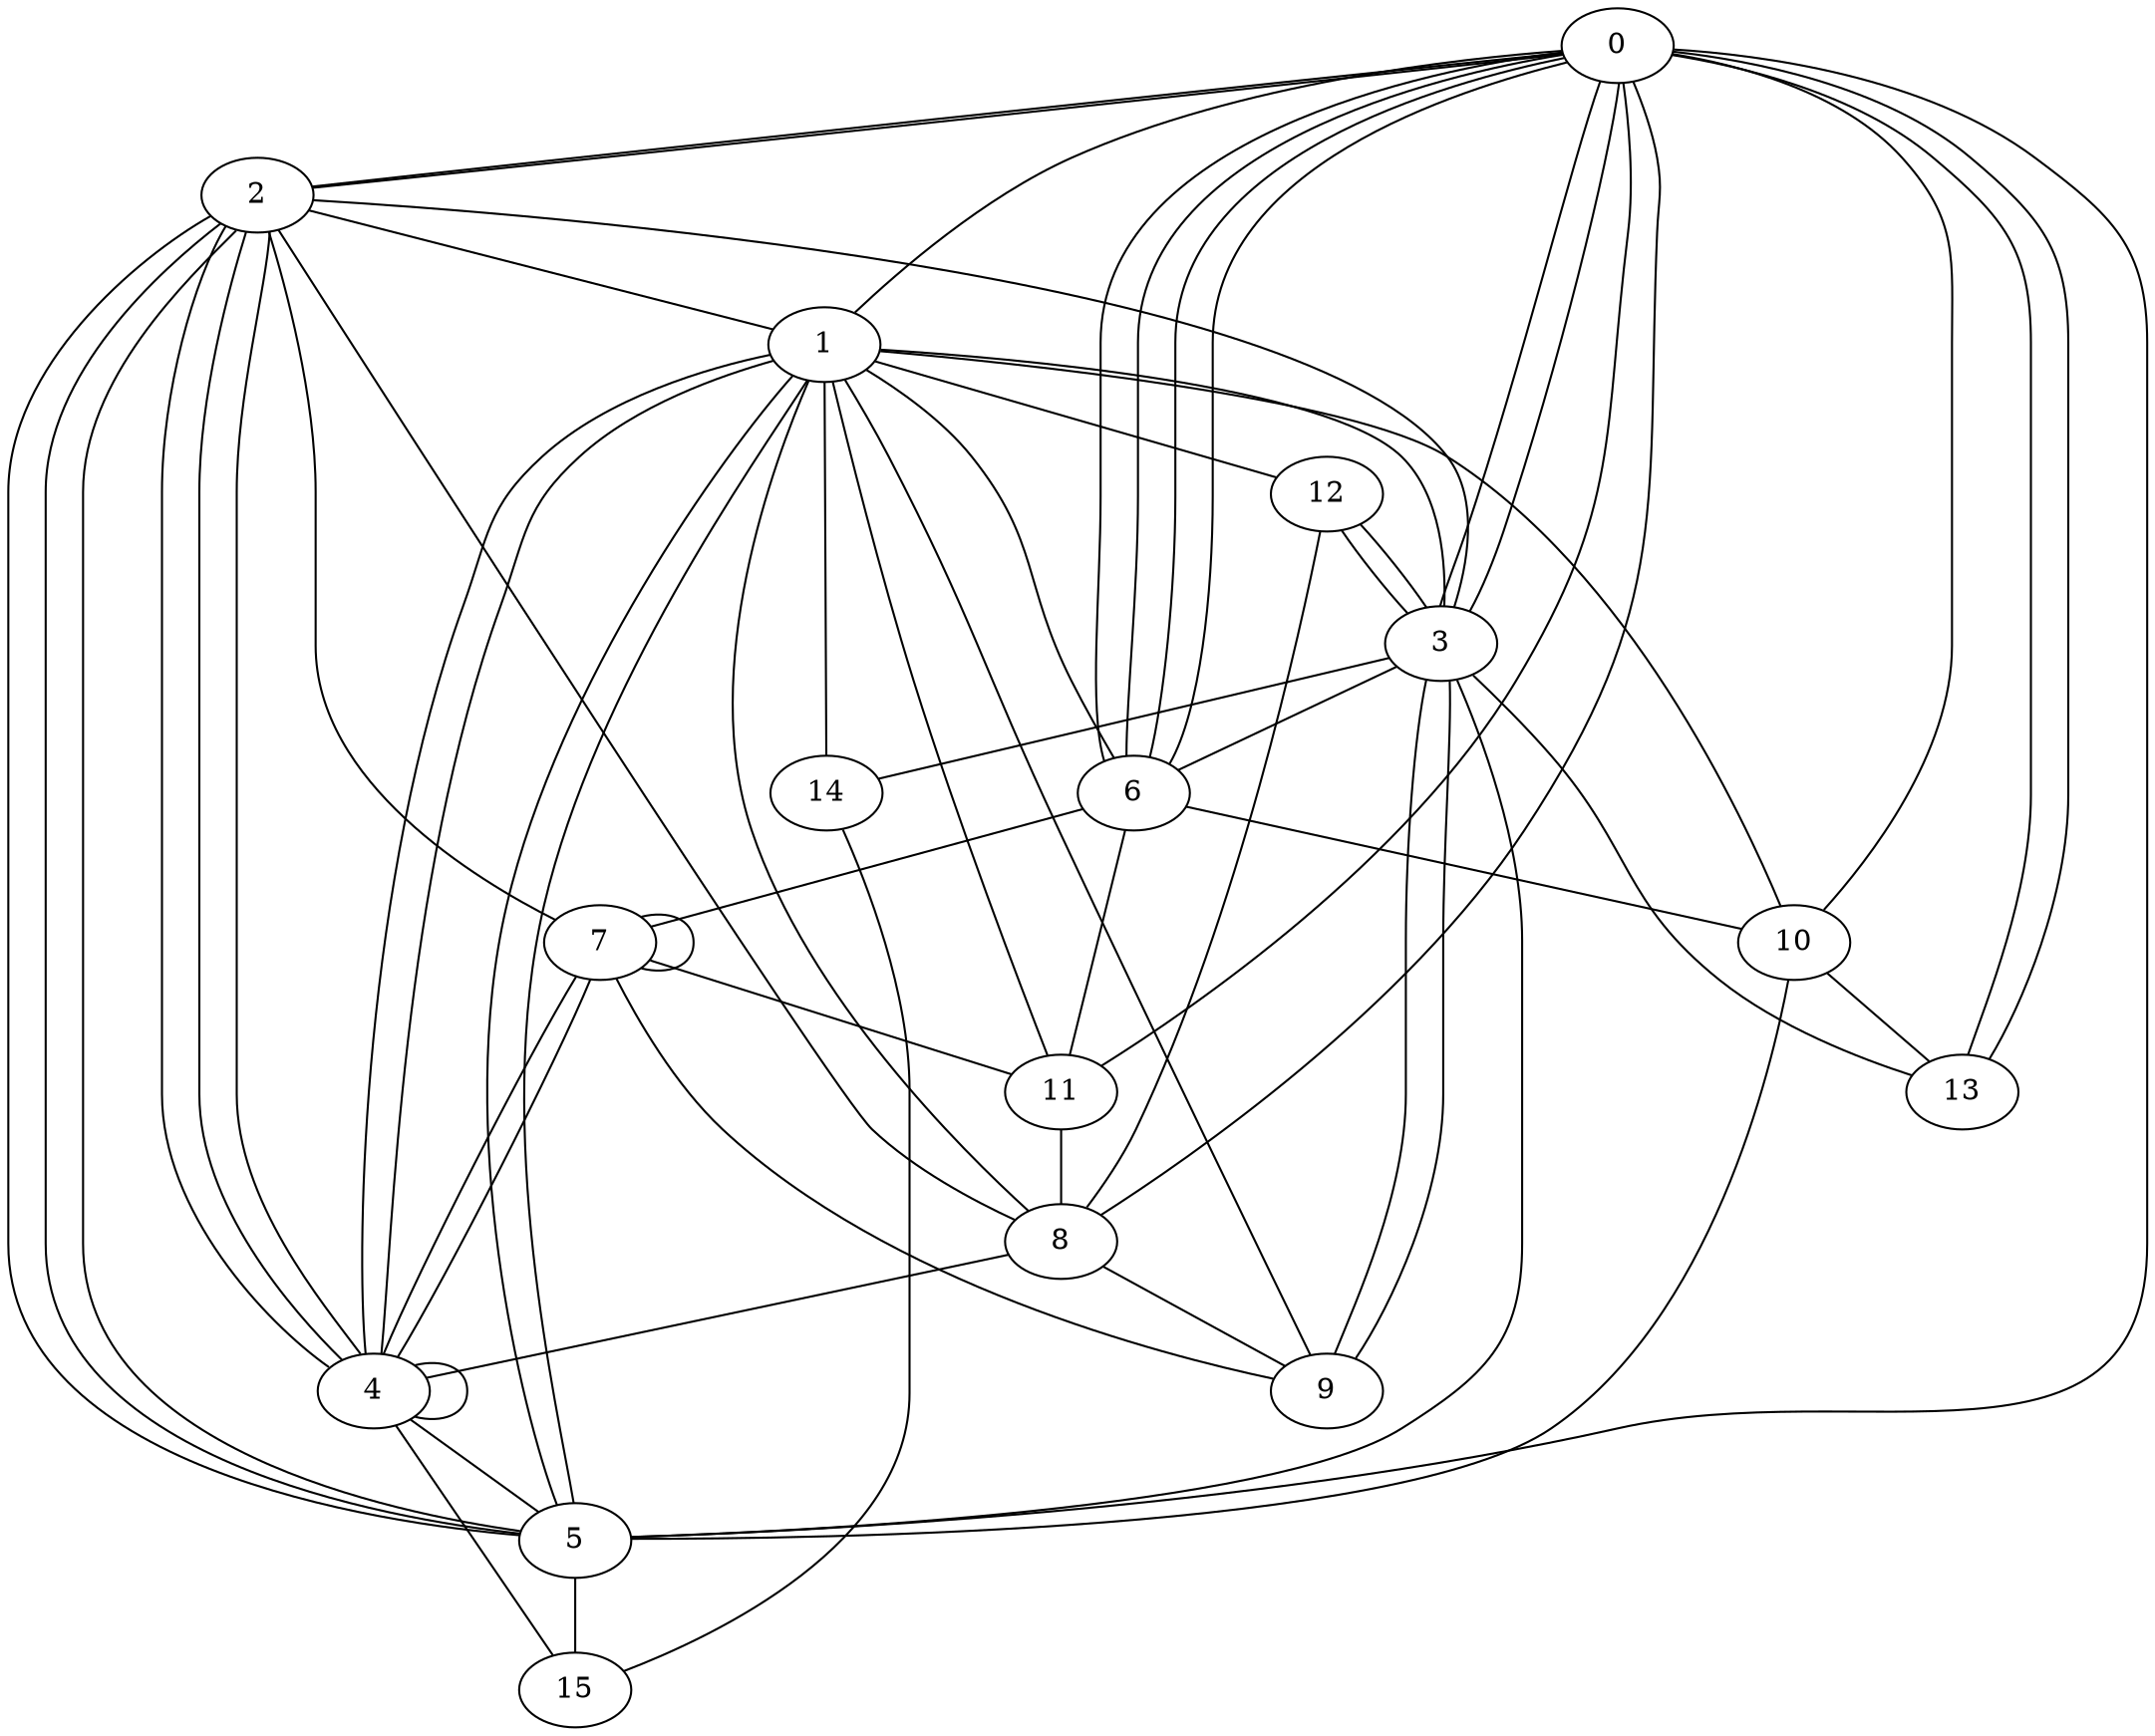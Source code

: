 graph G {
0;
1;
2;
3;
4;
5;
6;
7;
8;
9;
10;
11;
12;
13;
14;
15;
13--0 ;
5--3 ;
0--5 ;
0--13 ;
4--1 ;
3--9 ;
8--4 ;
7--9 ;
1--10 ;
7--7 ;
1--6 ;
3--12 ;
4--7 ;
7--11 ;
4--2 ;
6--0 ;
9--3 ;
14--15 ;
8--12 ;
0--10 ;
1--3 ;
0--6 ;
4--2 ;
2--4 ;
3--6 ;
10--13 ;
12--3 ;
6--0 ;
6--7 ;
3--13 ;
2--5 ;
0--2 ;
6--10 ;
2--1 ;
1--9 ;
11--8 ;
1--0 ;
0--3 ;
2--8 ;
4--15 ;
1--11 ;
3--14 ;
2--5 ;
11--0 ;
8--9 ;
2--3 ;
1--12 ;
4--5 ;
8--0 ;
8--1 ;
5--2 ;
7--4 ;
1--5 ;
14--1 ;
4--4 ;
11--6 ;
5--1 ;
0--2 ;
1--4 ;
7--2 ;
10--5 ;
6--0 ;
5--15 ;
3--0 ;
}

